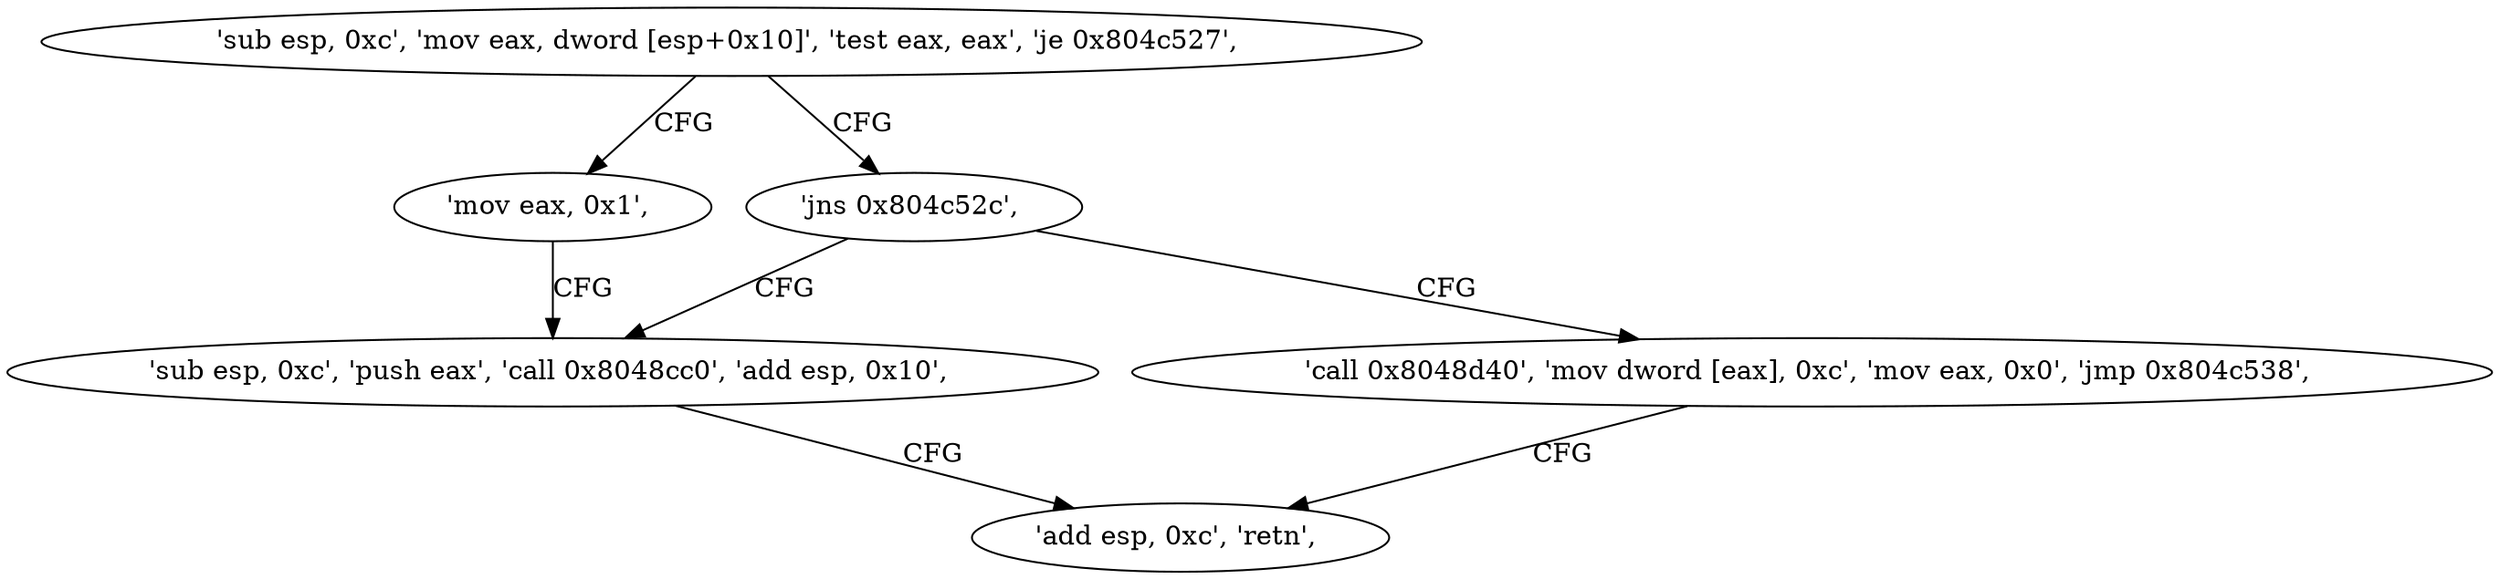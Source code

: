 digraph "func" {
"134530312" [label = "'sub esp, 0xc', 'mov eax, dword [esp+0x10]', 'test eax, eax', 'je 0x804c527', " ]
"134530343" [label = "'mov eax, 0x1', " ]
"134530323" [label = "'jns 0x804c52c', " ]
"134530348" [label = "'sub esp, 0xc', 'push eax', 'call 0x8048cc0', 'add esp, 0x10', " ]
"134530325" [label = "'call 0x8048d40', 'mov dword [eax], 0xc', 'mov eax, 0x0', 'jmp 0x804c538', " ]
"134530360" [label = "'add esp, 0xc', 'retn', " ]
"134530312" -> "134530343" [ label = "CFG" ]
"134530312" -> "134530323" [ label = "CFG" ]
"134530343" -> "134530348" [ label = "CFG" ]
"134530323" -> "134530348" [ label = "CFG" ]
"134530323" -> "134530325" [ label = "CFG" ]
"134530348" -> "134530360" [ label = "CFG" ]
"134530325" -> "134530360" [ label = "CFG" ]
}
